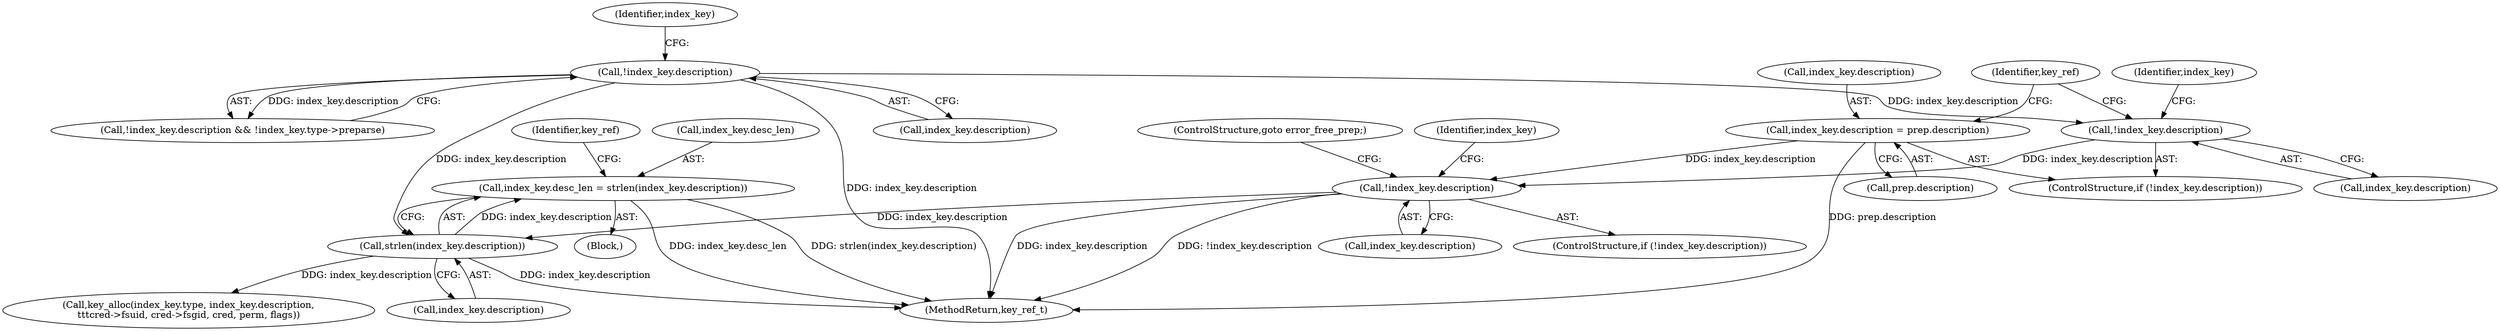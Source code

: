 digraph "0_linux_c06cfb08b88dfbe13be44a69ae2fdc3a7c902d81_2@API" {
"1000274" [label="(Call,index_key.desc_len = strlen(index_key.description))"];
"1000278" [label="(Call,strlen(index_key.description))"];
"1000269" [label="(Call,!index_key.description)"];
"1000252" [label="(Call,!index_key.description)"];
"1000162" [label="(Call,!index_key.description)"];
"1000256" [label="(Call,index_key.description = prep.description)"];
"1000251" [label="(ControlStructure,if (!index_key.description))"];
"1000273" [label="(ControlStructure,goto error_free_prep;)"];
"1000279" [label="(Call,index_key.description)"];
"1000491" [label="(MethodReturn,key_ref_t)"];
"1000163" [label="(Call,index_key.description)"];
"1000264" [label="(Identifier,key_ref)"];
"1000256" [label="(Call,index_key.description = prep.description)"];
"1000401" [label="(Call,key_alloc(index_key.type, index_key.description,\n\t\t\tcred->fsuid, cred->fsgid, cred, perm, flags))"];
"1000274" [label="(Call,index_key.desc_len = strlen(index_key.description))"];
"1000283" [label="(Identifier,key_ref)"];
"1000169" [label="(Identifier,index_key)"];
"1000258" [label="(Identifier,index_key)"];
"1000252" [label="(Call,!index_key.description)"];
"1000270" [label="(Call,index_key.description)"];
"1000275" [label="(Call,index_key.desc_len)"];
"1000162" [label="(Call,!index_key.description)"];
"1000260" [label="(Call,prep.description)"];
"1000253" [label="(Call,index_key.description)"];
"1000278" [label="(Call,strlen(index_key.description))"];
"1000269" [label="(Call,!index_key.description)"];
"1000268" [label="(ControlStructure,if (!index_key.description))"];
"1000115" [label="(Block,)"];
"1000257" [label="(Call,index_key.description)"];
"1000161" [label="(Call,!index_key.description && !index_key.type->preparse)"];
"1000276" [label="(Identifier,index_key)"];
"1000274" -> "1000115"  [label="AST: "];
"1000274" -> "1000278"  [label="CFG: "];
"1000275" -> "1000274"  [label="AST: "];
"1000278" -> "1000274"  [label="AST: "];
"1000283" -> "1000274"  [label="CFG: "];
"1000274" -> "1000491"  [label="DDG: index_key.desc_len"];
"1000274" -> "1000491"  [label="DDG: strlen(index_key.description)"];
"1000278" -> "1000274"  [label="DDG: index_key.description"];
"1000278" -> "1000279"  [label="CFG: "];
"1000279" -> "1000278"  [label="AST: "];
"1000278" -> "1000491"  [label="DDG: index_key.description"];
"1000269" -> "1000278"  [label="DDG: index_key.description"];
"1000162" -> "1000278"  [label="DDG: index_key.description"];
"1000278" -> "1000401"  [label="DDG: index_key.description"];
"1000269" -> "1000268"  [label="AST: "];
"1000269" -> "1000270"  [label="CFG: "];
"1000270" -> "1000269"  [label="AST: "];
"1000273" -> "1000269"  [label="CFG: "];
"1000276" -> "1000269"  [label="CFG: "];
"1000269" -> "1000491"  [label="DDG: !index_key.description"];
"1000269" -> "1000491"  [label="DDG: index_key.description"];
"1000252" -> "1000269"  [label="DDG: index_key.description"];
"1000256" -> "1000269"  [label="DDG: index_key.description"];
"1000252" -> "1000251"  [label="AST: "];
"1000252" -> "1000253"  [label="CFG: "];
"1000253" -> "1000252"  [label="AST: "];
"1000258" -> "1000252"  [label="CFG: "];
"1000264" -> "1000252"  [label="CFG: "];
"1000162" -> "1000252"  [label="DDG: index_key.description"];
"1000162" -> "1000161"  [label="AST: "];
"1000162" -> "1000163"  [label="CFG: "];
"1000163" -> "1000162"  [label="AST: "];
"1000169" -> "1000162"  [label="CFG: "];
"1000161" -> "1000162"  [label="CFG: "];
"1000162" -> "1000491"  [label="DDG: index_key.description"];
"1000162" -> "1000161"  [label="DDG: index_key.description"];
"1000256" -> "1000251"  [label="AST: "];
"1000256" -> "1000260"  [label="CFG: "];
"1000257" -> "1000256"  [label="AST: "];
"1000260" -> "1000256"  [label="AST: "];
"1000264" -> "1000256"  [label="CFG: "];
"1000256" -> "1000491"  [label="DDG: prep.description"];
}
